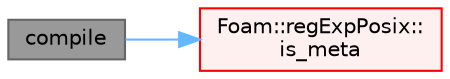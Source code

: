 digraph "compile"
{
 // LATEX_PDF_SIZE
  bgcolor="transparent";
  edge [fontname=Helvetica,fontsize=10,labelfontname=Helvetica,labelfontsize=10];
  node [fontname=Helvetica,fontsize=10,shape=box,height=0.2,width=0.4];
  rankdir="LR";
  Node1 [id="Node000001",label="compile",height=0.2,width=0.4,color="gray40", fillcolor="grey60", style="filled", fontcolor="black",tooltip=" "];
  Node1 -> Node2 [id="edge1_Node000001_Node000002",color="steelblue1",style="solid",tooltip=" "];
  Node2 [id="Node000002",label="Foam::regExpPosix::\lis_meta",height=0.2,width=0.4,color="red", fillcolor="#FFF0F0", style="filled",URL="$classFoam_1_1regExpPosix.html#a1e6808aaaa519c98dfeebb2fa4372e6f",tooltip=" "];
}
